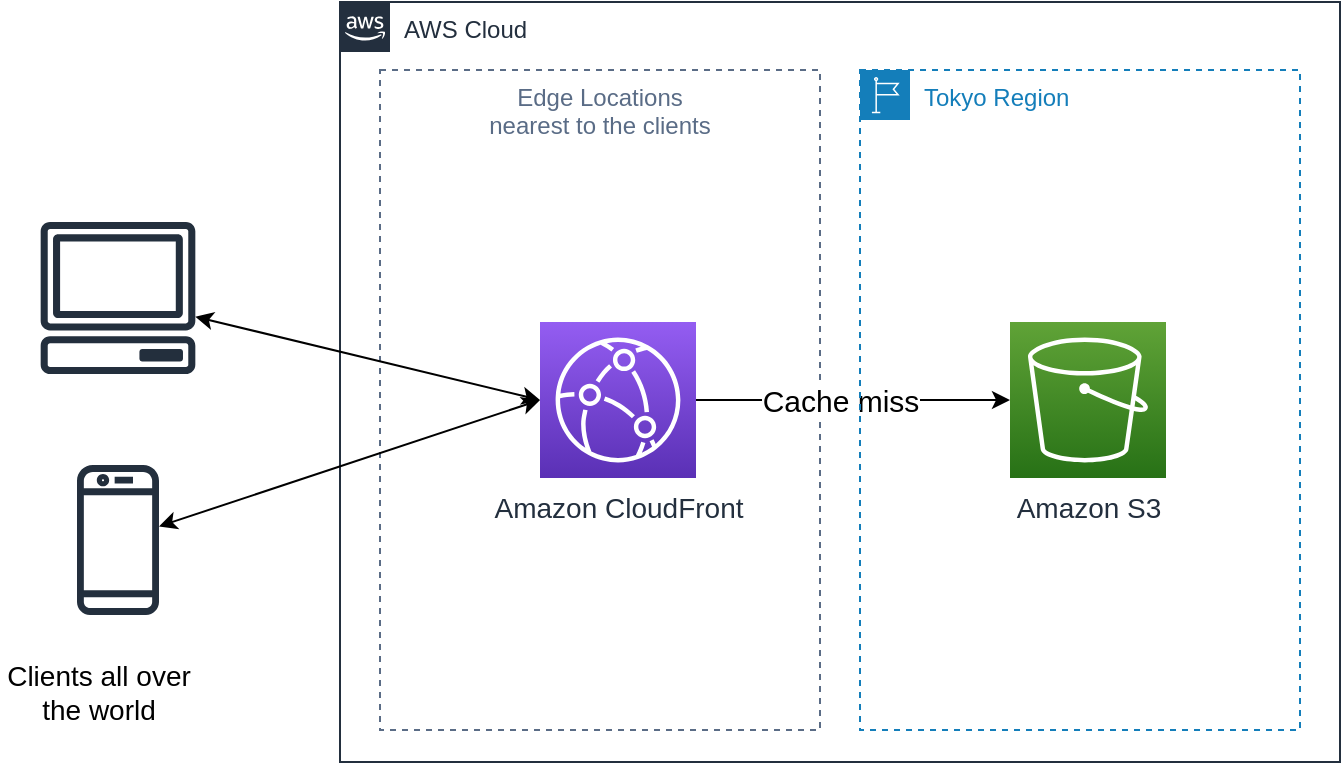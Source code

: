 <mxfile version="16.5.1" type="device"><diagram id="WVj5_lJbLjt1RJtPBNPQ" name="Page-1"><mxGraphModel dx="1106" dy="769" grid="1" gridSize="10" guides="1" tooltips="1" connect="1" arrows="1" fold="1" page="1" pageScale="1" pageWidth="1169" pageHeight="827" math="0" shadow="0"><root><mxCell id="0"/><mxCell id="1" parent="0"/><mxCell id="qCGLnGMn1OjXI_-hSK3R-1" value="AWS Cloud" style="points=[[0,0],[0.25,0],[0.5,0],[0.75,0],[1,0],[1,0.25],[1,0.5],[1,0.75],[1,1],[0.75,1],[0.5,1],[0.25,1],[0,1],[0,0.75],[0,0.5],[0,0.25]];outlineConnect=0;gradientColor=none;html=1;whiteSpace=wrap;fontSize=12;fontStyle=0;container=1;pointerEvents=0;collapsible=0;recursiveResize=0;shape=mxgraph.aws4.group;grIcon=mxgraph.aws4.group_aws_cloud_alt;strokeColor=#232F3E;fillColor=none;verticalAlign=top;align=left;spacingLeft=30;fontColor=#232F3E;dashed=0;" vertex="1" parent="1"><mxGeometry x="250" y="160" width="500" height="380" as="geometry"/></mxCell><mxCell id="qCGLnGMn1OjXI_-hSK3R-10" value="Edge Locations &#10;nearest to the clients" style="fillColor=none;strokeColor=#5A6C86;dashed=1;verticalAlign=top;fontStyle=0;fontColor=#5A6C86;" vertex="1" parent="qCGLnGMn1OjXI_-hSK3R-1"><mxGeometry x="20" y="34" width="220" height="330" as="geometry"/></mxCell><mxCell id="qCGLnGMn1OjXI_-hSK3R-3" value="&lt;font style=&quot;font-size: 14px&quot;&gt;Amazon CloudFront&lt;/font&gt;" style="sketch=0;points=[[0,0,0],[0.25,0,0],[0.5,0,0],[0.75,0,0],[1,0,0],[0,1,0],[0.25,1,0],[0.5,1,0],[0.75,1,0],[1,1,0],[0,0.25,0],[0,0.5,0],[0,0.75,0],[1,0.25,0],[1,0.5,0],[1,0.75,0]];outlineConnect=0;fontColor=#232F3E;gradientColor=#945DF2;gradientDirection=north;fillColor=#5A30B5;strokeColor=#ffffff;dashed=0;verticalLabelPosition=bottom;verticalAlign=top;align=center;html=1;fontSize=12;fontStyle=0;aspect=fixed;shape=mxgraph.aws4.resourceIcon;resIcon=mxgraph.aws4.cloudfront;" vertex="1" parent="qCGLnGMn1OjXI_-hSK3R-1"><mxGeometry x="100" y="160" width="78" height="78" as="geometry"/></mxCell><mxCell id="qCGLnGMn1OjXI_-hSK3R-8" value="" style="endArrow=classic;html=1;rounded=0;entryX=0;entryY=0.5;entryDx=0;entryDy=0;entryPerimeter=0;exitX=1;exitY=0.5;exitDx=0;exitDy=0;exitPerimeter=0;" edge="1" parent="qCGLnGMn1OjXI_-hSK3R-1" source="qCGLnGMn1OjXI_-hSK3R-3" target="qCGLnGMn1OjXI_-hSK3R-2"><mxGeometry width="50" height="50" relative="1" as="geometry"><mxPoint x="140" y="250" as="sourcePoint"/><mxPoint x="190" y="200" as="targetPoint"/></mxGeometry></mxCell><mxCell id="qCGLnGMn1OjXI_-hSK3R-15" value="Cache miss" style="edgeLabel;html=1;align=center;verticalAlign=middle;resizable=0;points=[];fontSize=15;" vertex="1" connectable="0" parent="qCGLnGMn1OjXI_-hSK3R-8"><mxGeometry x="-0.503" y="1" relative="1" as="geometry"><mxPoint x="33" y="1" as="offset"/></mxGeometry></mxCell><mxCell id="qCGLnGMn1OjXI_-hSK3R-9" value="Tokyo Region" style="points=[[0,0],[0.25,0],[0.5,0],[0.75,0],[1,0],[1,0.25],[1,0.5],[1,0.75],[1,1],[0.75,1],[0.5,1],[0.25,1],[0,1],[0,0.75],[0,0.5],[0,0.25]];outlineConnect=0;gradientColor=none;html=1;whiteSpace=wrap;fontSize=12;fontStyle=0;container=1;pointerEvents=0;collapsible=0;recursiveResize=0;shape=mxgraph.aws4.group;grIcon=mxgraph.aws4.group_region;strokeColor=#147EBA;fillColor=none;verticalAlign=top;align=left;spacingLeft=30;fontColor=#147EBA;dashed=1;" vertex="1" parent="qCGLnGMn1OjXI_-hSK3R-1"><mxGeometry x="260" y="34" width="220" height="330" as="geometry"/></mxCell><mxCell id="qCGLnGMn1OjXI_-hSK3R-2" value="&lt;font style=&quot;font-size: 14px&quot;&gt;Amazon S3&lt;/font&gt;" style="sketch=0;points=[[0,0,0],[0.25,0,0],[0.5,0,0],[0.75,0,0],[1,0,0],[0,1,0],[0.25,1,0],[0.5,1,0],[0.75,1,0],[1,1,0],[0,0.25,0],[0,0.5,0],[0,0.75,0],[1,0.25,0],[1,0.5,0],[1,0.75,0]];outlineConnect=0;fontColor=#232F3E;gradientColor=#60A337;gradientDirection=north;fillColor=#277116;strokeColor=#ffffff;dashed=0;verticalLabelPosition=bottom;verticalAlign=top;align=center;html=1;fontSize=12;fontStyle=0;aspect=fixed;shape=mxgraph.aws4.resourceIcon;resIcon=mxgraph.aws4.s3;" vertex="1" parent="qCGLnGMn1OjXI_-hSK3R-9"><mxGeometry x="75" y="126" width="78" height="78" as="geometry"/></mxCell><mxCell id="qCGLnGMn1OjXI_-hSK3R-12" style="edgeStyle=orthogonalEdgeStyle;rounded=0;orthogonalLoop=1;jettySize=auto;html=1;exitX=0.5;exitY=1;exitDx=0;exitDy=0;" edge="1" parent="qCGLnGMn1OjXI_-hSK3R-1" source="qCGLnGMn1OjXI_-hSK3R-9" target="qCGLnGMn1OjXI_-hSK3R-9"><mxGeometry relative="1" as="geometry"/></mxCell><mxCell id="qCGLnGMn1OjXI_-hSK3R-4" value="" style="sketch=0;outlineConnect=0;fontColor=#232F3E;gradientColor=none;fillColor=#232F3D;strokeColor=none;dashed=0;verticalLabelPosition=bottom;verticalAlign=top;align=center;html=1;fontSize=12;fontStyle=0;aspect=fixed;pointerEvents=1;shape=mxgraph.aws4.mobile_client;" vertex="1" parent="1"><mxGeometry x="118.5" y="390" width="41" height="78" as="geometry"/></mxCell><mxCell id="qCGLnGMn1OjXI_-hSK3R-5" value="" style="sketch=0;outlineConnect=0;fontColor=#232F3E;gradientColor=none;fillColor=#232F3D;strokeColor=none;dashed=0;verticalLabelPosition=bottom;verticalAlign=top;align=center;html=1;fontSize=12;fontStyle=0;aspect=fixed;pointerEvents=1;shape=mxgraph.aws4.client;" vertex="1" parent="1"><mxGeometry x="100" y="270" width="78" height="76" as="geometry"/></mxCell><mxCell id="qCGLnGMn1OjXI_-hSK3R-6" value="" style="endArrow=classic;html=1;rounded=0;entryX=0;entryY=0.5;entryDx=0;entryDy=0;entryPerimeter=0;startArrow=classic;startFill=1;" edge="1" parent="1" source="qCGLnGMn1OjXI_-hSK3R-5" target="qCGLnGMn1OjXI_-hSK3R-3"><mxGeometry width="50" height="50" relative="1" as="geometry"><mxPoint x="340" y="410" as="sourcePoint"/><mxPoint x="390" y="360" as="targetPoint"/></mxGeometry></mxCell><mxCell id="qCGLnGMn1OjXI_-hSK3R-7" value="" style="endArrow=classic;html=1;rounded=0;entryX=0;entryY=0.5;entryDx=0;entryDy=0;entryPerimeter=0;startArrow=classic;startFill=1;" edge="1" parent="1" source="qCGLnGMn1OjXI_-hSK3R-4" target="qCGLnGMn1OjXI_-hSK3R-3"><mxGeometry width="50" height="50" relative="1" as="geometry"><mxPoint x="340" y="410" as="sourcePoint"/><mxPoint x="390" y="360" as="targetPoint"/></mxGeometry></mxCell><mxCell id="qCGLnGMn1OjXI_-hSK3R-14" value="&lt;font style=&quot;font-size: 14px&quot;&gt;Clients all over the world&lt;/font&gt;" style="text;html=1;strokeColor=none;fillColor=none;align=center;verticalAlign=middle;whiteSpace=wrap;rounded=0;strokeWidth=5;" vertex="1" parent="1"><mxGeometry x="80" y="490" width="99" height="30" as="geometry"/></mxCell></root></mxGraphModel></diagram></mxfile>